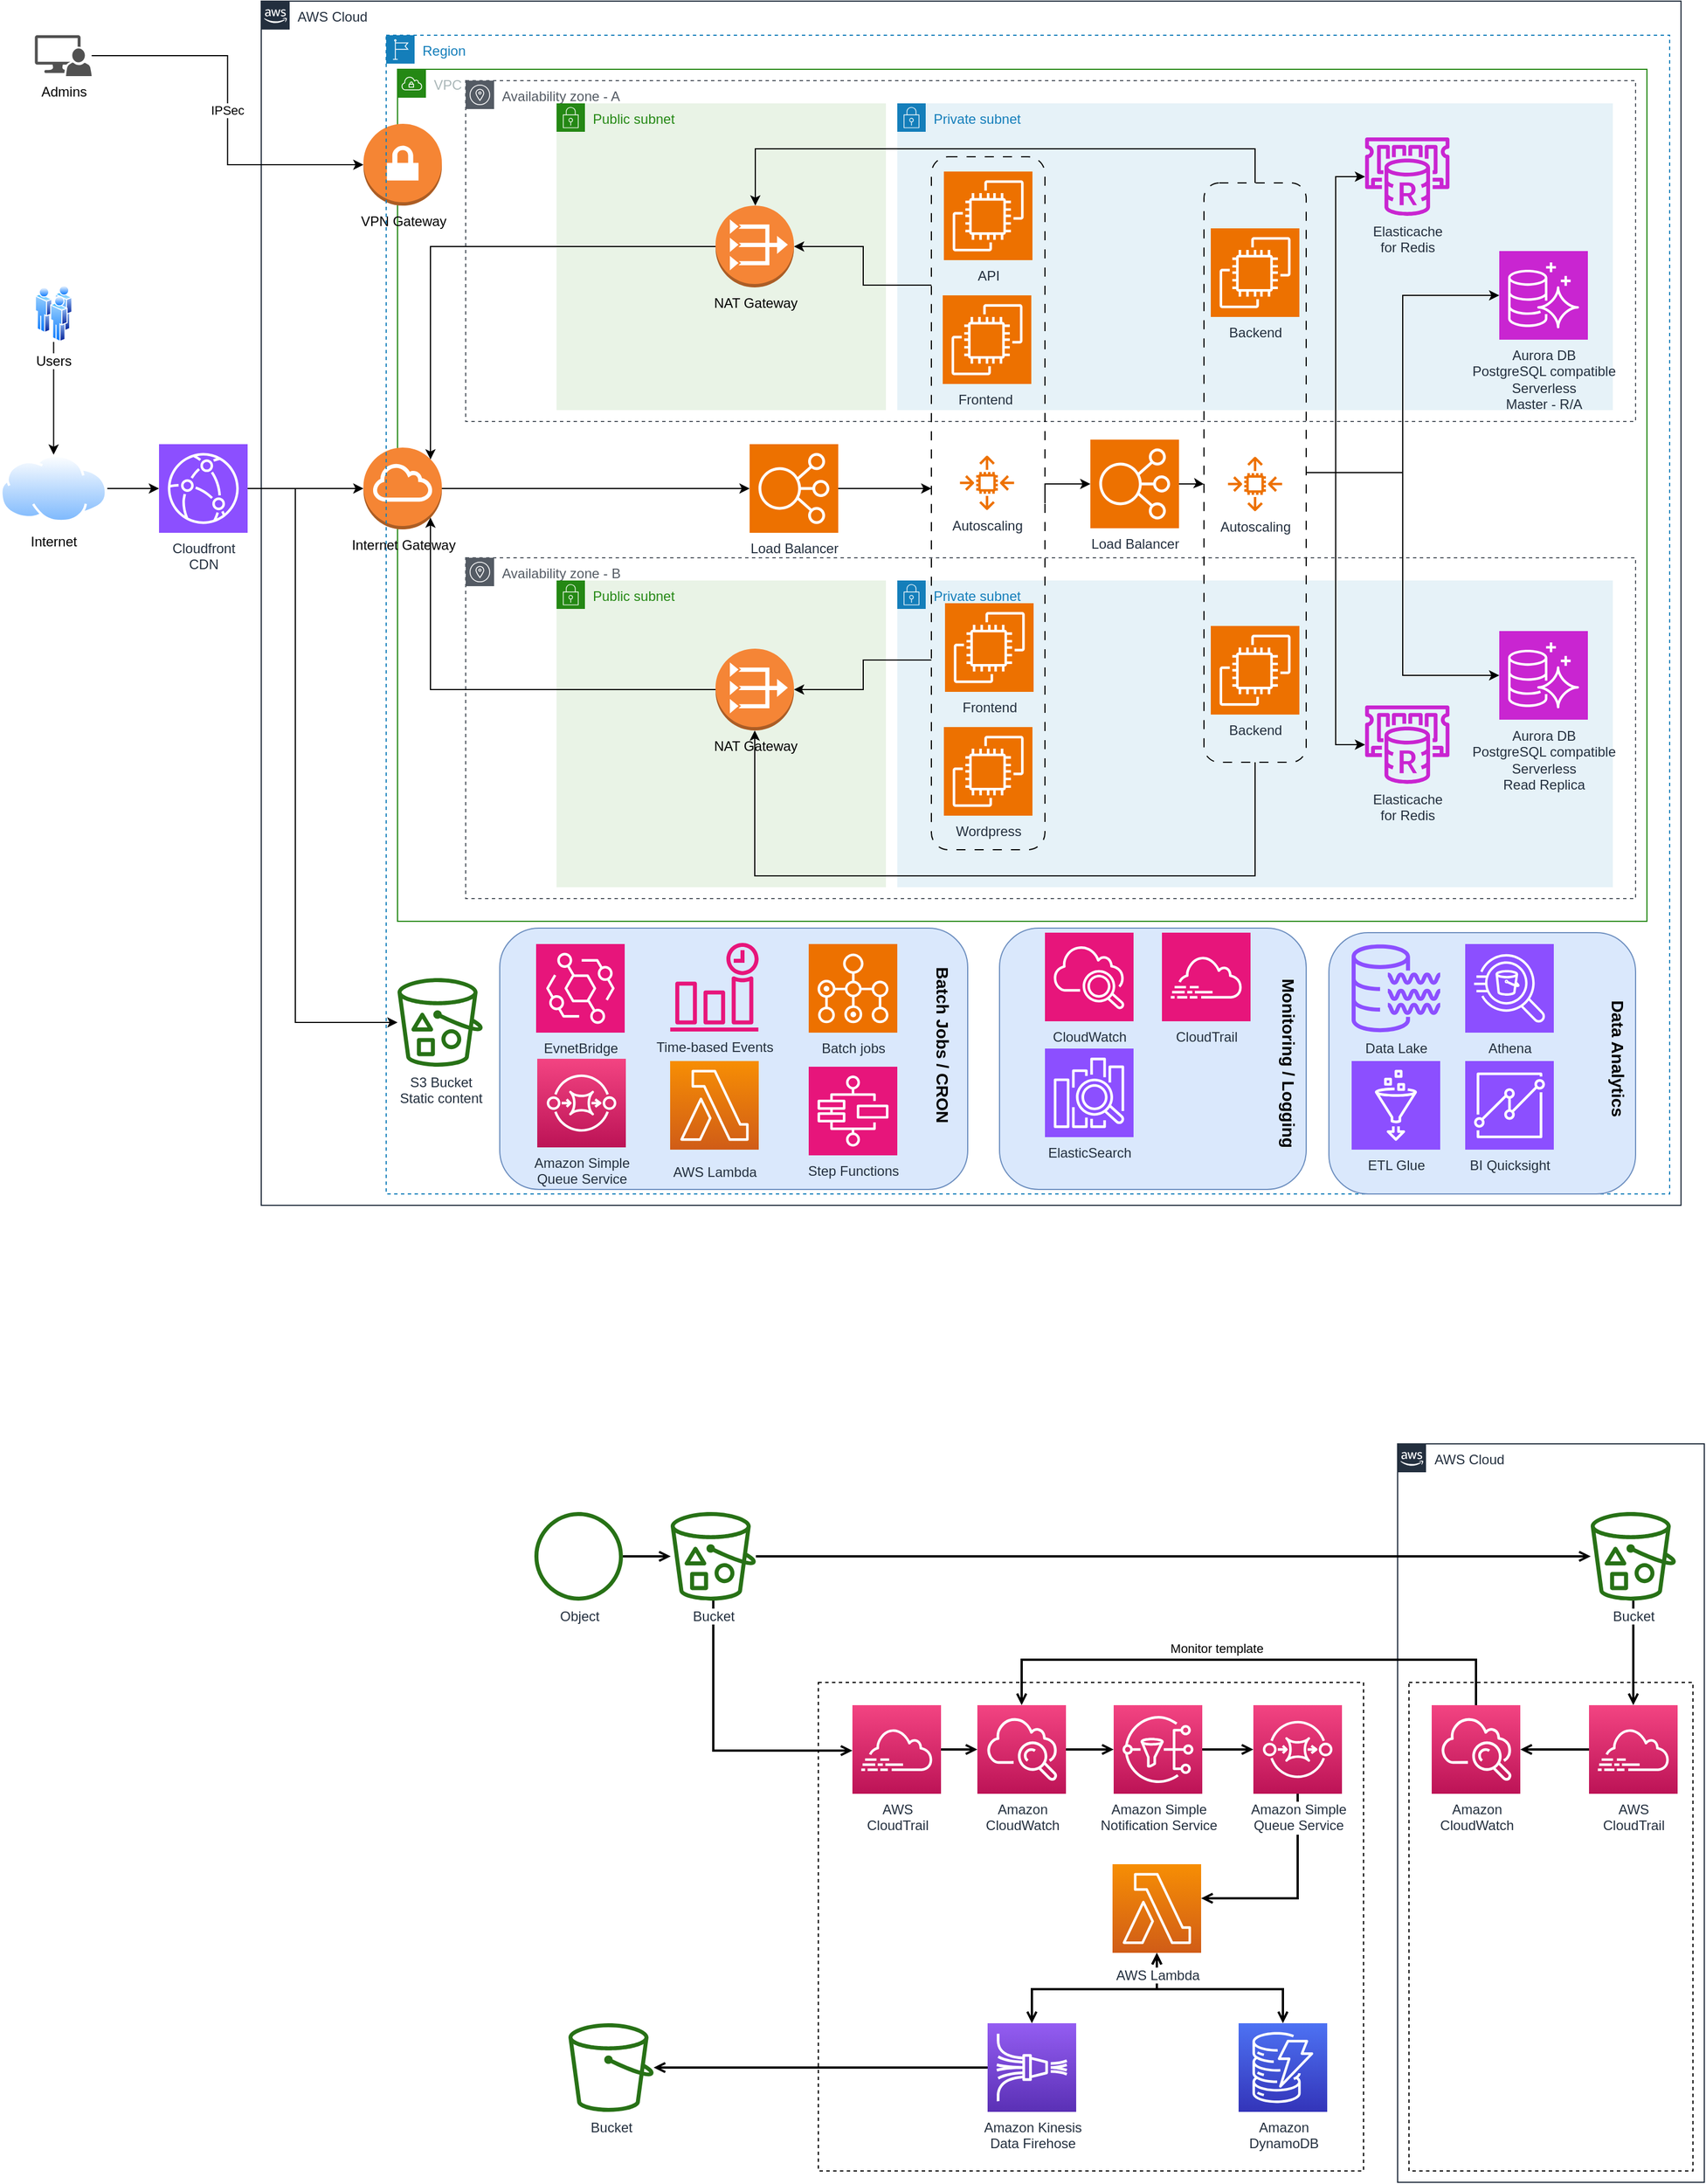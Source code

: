 <mxfile version="22.0.4" type="github">
  <diagram id="Ht1M8jgEwFfnCIfOTk4-" name="Page-1">
    <mxGraphModel dx="2740" dy="938" grid="1" gridSize="10" guides="1" tooltips="1" connect="1" arrows="1" fold="1" page="1" pageScale="1" pageWidth="1169" pageHeight="827" math="0" shadow="0">
      <root>
        <mxCell id="0" />
        <mxCell id="1" parent="0" />
        <mxCell id="UEzPUAAOIrF-is8g5C7q-74" value="AWS Cloud" style="points=[[0,0],[0.25,0],[0.5,0],[0.75,0],[1,0],[1,0.25],[1,0.5],[1,0.75],[1,1],[0.75,1],[0.5,1],[0.25,1],[0,1],[0,0.75],[0,0.5],[0,0.25]];outlineConnect=0;gradientColor=none;html=1;whiteSpace=wrap;fontSize=12;fontStyle=0;shape=mxgraph.aws4.group;grIcon=mxgraph.aws4.group_aws_cloud_alt;strokeColor=#232F3E;fillColor=none;verticalAlign=top;align=left;spacingLeft=30;fontColor=#232F3E;dashed=0;labelBackgroundColor=#ffffff;container=0;pointerEvents=0;collapsible=0;recursiveResize=0;" parent="1" vertex="1">
          <mxGeometry x="-50" y="80" width="1250" height="1060" as="geometry" />
        </mxCell>
        <mxCell id="UEzPUAAOIrF-is8g5C7q-107" value="" style="rounded=0;whiteSpace=wrap;html=1;labelBackgroundColor=none;fillColor=none;dashed=1;container=1;pointerEvents=0;collapsible=0;recursiveResize=0;" parent="1" vertex="1">
          <mxGeometry x="440.5" y="1560" width="480" height="430" as="geometry" />
        </mxCell>
        <mxCell id="UEzPUAAOIrF-is8g5C7q-75" value="AWS Cloud" style="points=[[0,0],[0.25,0],[0.5,0],[0.75,0],[1,0],[1,0.25],[1,0.5],[1,0.75],[1,1],[0.75,1],[0.5,1],[0.25,1],[0,1],[0,0.75],[0,0.5],[0,0.25]];outlineConnect=0;gradientColor=none;html=1;whiteSpace=wrap;fontSize=12;fontStyle=0;shape=mxgraph.aws4.group;grIcon=mxgraph.aws4.group_aws_cloud_alt;strokeColor=#232F3E;fillColor=none;verticalAlign=top;align=left;spacingLeft=30;fontColor=#232F3E;dashed=0;labelBackgroundColor=#ffffff;container=1;pointerEvents=0;collapsible=0;recursiveResize=0;" parent="1" vertex="1">
          <mxGeometry x="950.5" y="1350" width="270" height="650" as="geometry" />
        </mxCell>
        <mxCell id="UEzPUAAOIrF-is8g5C7q-88" value="" style="edgeStyle=orthogonalEdgeStyle;rounded=0;orthogonalLoop=1;jettySize=auto;html=1;endArrow=open;endFill=0;strokeWidth=2;" parent="1" source="UEzPUAAOIrF-is8g5C7q-76" target="UEzPUAAOIrF-is8g5C7q-77" edge="1">
          <mxGeometry relative="1" as="geometry" />
        </mxCell>
        <mxCell id="UEzPUAAOIrF-is8g5C7q-89" value="" style="edgeStyle=orthogonalEdgeStyle;rounded=0;orthogonalLoop=1;jettySize=auto;html=1;endArrow=open;endFill=0;strokeWidth=2;" parent="1" source="UEzPUAAOIrF-is8g5C7q-77" target="UEzPUAAOIrF-is8g5C7q-79" edge="1">
          <mxGeometry relative="1" as="geometry">
            <Array as="points">
              <mxPoint x="348.5" y="1620" />
            </Array>
          </mxGeometry>
        </mxCell>
        <mxCell id="UEzPUAAOIrF-is8g5C7q-106" style="edgeStyle=orthogonalEdgeStyle;rounded=0;orthogonalLoop=1;jettySize=auto;html=1;endArrow=open;endFill=0;strokeWidth=2;" parent="1" source="UEzPUAAOIrF-is8g5C7q-77" target="UEzPUAAOIrF-is8g5C7q-78" edge="1">
          <mxGeometry relative="1" as="geometry" />
        </mxCell>
        <mxCell id="UEzPUAAOIrF-is8g5C7q-104" style="edgeStyle=orthogonalEdgeStyle;rounded=0;orthogonalLoop=1;jettySize=auto;html=1;endArrow=open;endFill=0;strokeWidth=2;" parent="1" source="UEzPUAAOIrF-is8g5C7q-78" target="UEzPUAAOIrF-is8g5C7q-84" edge="1">
          <mxGeometry relative="1" as="geometry" />
        </mxCell>
        <mxCell id="UEzPUAAOIrF-is8g5C7q-90" value="" style="edgeStyle=orthogonalEdgeStyle;rounded=0;orthogonalLoop=1;jettySize=auto;html=1;endArrow=open;endFill=0;strokeWidth=2;" parent="1" source="UEzPUAAOIrF-is8g5C7q-79" target="UEzPUAAOIrF-is8g5C7q-80" edge="1">
          <mxGeometry relative="1" as="geometry" />
        </mxCell>
        <mxCell id="UEzPUAAOIrF-is8g5C7q-91" value="" style="edgeStyle=orthogonalEdgeStyle;rounded=0;orthogonalLoop=1;jettySize=auto;html=1;endArrow=open;endFill=0;strokeWidth=2;" parent="1" source="UEzPUAAOIrF-is8g5C7q-80" target="UEzPUAAOIrF-is8g5C7q-81" edge="1">
          <mxGeometry relative="1" as="geometry" />
        </mxCell>
        <mxCell id="UEzPUAAOIrF-is8g5C7q-92" value="" style="edgeStyle=orthogonalEdgeStyle;rounded=0;orthogonalLoop=1;jettySize=auto;html=1;endArrow=open;endFill=0;strokeWidth=2;" parent="1" source="UEzPUAAOIrF-is8g5C7q-81" target="UEzPUAAOIrF-is8g5C7q-82" edge="1">
          <mxGeometry relative="1" as="geometry" />
        </mxCell>
        <mxCell id="UEzPUAAOIrF-is8g5C7q-93" style="edgeStyle=orthogonalEdgeStyle;rounded=0;orthogonalLoop=1;jettySize=auto;html=1;endArrow=open;endFill=0;strokeWidth=2;" parent="1" source="UEzPUAAOIrF-is8g5C7q-82" target="UEzPUAAOIrF-is8g5C7q-85" edge="1">
          <mxGeometry relative="1" as="geometry">
            <Array as="points">
              <mxPoint x="862.5" y="1750" />
            </Array>
          </mxGeometry>
        </mxCell>
        <mxCell id="UEzPUAAOIrF-is8g5C7q-105" value="Monitor template" style="edgeStyle=orthogonalEdgeStyle;rounded=0;orthogonalLoop=1;jettySize=auto;html=1;endArrow=open;endFill=0;strokeWidth=2;" parent="1" source="UEzPUAAOIrF-is8g5C7q-83" target="UEzPUAAOIrF-is8g5C7q-80" edge="1">
          <mxGeometry x="0.121" y="-10" relative="1" as="geometry">
            <Array as="points">
              <mxPoint x="1019.5" y="1540" />
              <mxPoint x="619.5" y="1540" />
            </Array>
            <mxPoint as="offset" />
          </mxGeometry>
        </mxCell>
        <mxCell id="UEzPUAAOIrF-is8g5C7q-101" value="" style="edgeStyle=orthogonalEdgeStyle;rounded=0;orthogonalLoop=1;jettySize=auto;html=1;endArrow=open;endFill=0;strokeWidth=2;" parent="1" source="UEzPUAAOIrF-is8g5C7q-84" target="UEzPUAAOIrF-is8g5C7q-83" edge="1">
          <mxGeometry relative="1" as="geometry" />
        </mxCell>
        <mxCell id="UEzPUAAOIrF-is8g5C7q-96" style="edgeStyle=orthogonalEdgeStyle;rounded=0;orthogonalLoop=1;jettySize=auto;html=1;endArrow=open;endFill=0;strokeWidth=2;startArrow=open;startFill=0;" parent="1" source="UEzPUAAOIrF-is8g5C7q-85" target="UEzPUAAOIrF-is8g5C7q-86" edge="1">
          <mxGeometry relative="1" as="geometry">
            <Array as="points">
              <mxPoint x="738.5" y="1830" />
              <mxPoint x="628.5" y="1830" />
            </Array>
          </mxGeometry>
        </mxCell>
        <mxCell id="UEzPUAAOIrF-is8g5C7q-97" style="edgeStyle=orthogonalEdgeStyle;rounded=0;orthogonalLoop=1;jettySize=auto;html=1;endArrow=open;endFill=0;strokeWidth=2;startArrow=open;startFill=0;" parent="1" source="UEzPUAAOIrF-is8g5C7q-85" target="UEzPUAAOIrF-is8g5C7q-87" edge="1">
          <mxGeometry relative="1" as="geometry">
            <Array as="points">
              <mxPoint x="784.5" y="1830" />
              <mxPoint x="959.5" y="1830" />
            </Array>
          </mxGeometry>
        </mxCell>
        <mxCell id="UEzPUAAOIrF-is8g5C7q-100" style="edgeStyle=orthogonalEdgeStyle;rounded=0;orthogonalLoop=1;jettySize=auto;html=1;endArrow=open;endFill=0;strokeWidth=2;" parent="1" source="UEzPUAAOIrF-is8g5C7q-86" target="UEzPUAAOIrF-is8g5C7q-98" edge="1">
          <mxGeometry relative="1" as="geometry" />
        </mxCell>
        <mxCell id="UEzPUAAOIrF-is8g5C7q-76" value="Object" style="outlineConnect=0;fontColor=#232F3E;gradientColor=none;fillColor=#277116;strokeColor=none;dashed=0;verticalLabelPosition=bottom;verticalAlign=top;align=center;html=1;fontSize=12;fontStyle=0;aspect=fixed;pointerEvents=1;shape=mxgraph.aws4.object;labelBackgroundColor=#ffffff;" parent="1" vertex="1">
          <mxGeometry x="190.5" y="1410" width="78" height="78" as="geometry" />
        </mxCell>
        <mxCell id="UEzPUAAOIrF-is8g5C7q-77" value="Bucket" style="outlineConnect=0;fontColor=#232F3E;gradientColor=none;fillColor=#277116;strokeColor=none;dashed=0;verticalLabelPosition=bottom;verticalAlign=top;align=center;html=1;fontSize=12;fontStyle=0;aspect=fixed;pointerEvents=1;shape=mxgraph.aws4.bucket_with_objects;labelBackgroundColor=#ffffff;" parent="1" vertex="1">
          <mxGeometry x="310.5" y="1410" width="75" height="78" as="geometry" />
        </mxCell>
        <mxCell id="UEzPUAAOIrF-is8g5C7q-78" value="Bucket" style="outlineConnect=0;fontColor=#232F3E;gradientColor=none;fillColor=#277116;strokeColor=none;dashed=0;verticalLabelPosition=bottom;verticalAlign=top;align=center;html=1;fontSize=12;fontStyle=0;aspect=fixed;pointerEvents=1;shape=mxgraph.aws4.bucket_with_objects;labelBackgroundColor=#ffffff;" parent="1" vertex="1">
          <mxGeometry x="1120.5" y="1410" width="75" height="78" as="geometry" />
        </mxCell>
        <mxCell id="UEzPUAAOIrF-is8g5C7q-79" value="AWS&lt;br&gt;CloudTrail" style="outlineConnect=0;fontColor=#232F3E;gradientColor=#F34482;gradientDirection=north;fillColor=#BC1356;strokeColor=#ffffff;dashed=0;verticalLabelPosition=bottom;verticalAlign=top;align=center;html=1;fontSize=12;fontStyle=0;aspect=fixed;shape=mxgraph.aws4.resourceIcon;resIcon=mxgraph.aws4.cloudtrail;labelBackgroundColor=#ffffff;" parent="1" vertex="1">
          <mxGeometry x="470.5" y="1580" width="78" height="78" as="geometry" />
        </mxCell>
        <mxCell id="UEzPUAAOIrF-is8g5C7q-80" value="Amazon&lt;br&gt;CloudWatch" style="outlineConnect=0;fontColor=#232F3E;gradientColor=#F34482;gradientDirection=north;fillColor=#BC1356;strokeColor=#ffffff;dashed=0;verticalLabelPosition=bottom;verticalAlign=top;align=center;html=1;fontSize=12;fontStyle=0;aspect=fixed;shape=mxgraph.aws4.resourceIcon;resIcon=mxgraph.aws4.cloudwatch;labelBackgroundColor=#ffffff;" parent="1" vertex="1">
          <mxGeometry x="580.5" y="1580" width="78" height="78" as="geometry" />
        </mxCell>
        <mxCell id="UEzPUAAOIrF-is8g5C7q-81" value="Amazon Simple&lt;br&gt;Notification Service&lt;br&gt;" style="outlineConnect=0;fontColor=#232F3E;gradientColor=#F34482;gradientDirection=north;fillColor=#BC1356;strokeColor=#ffffff;dashed=0;verticalLabelPosition=bottom;verticalAlign=top;align=center;html=1;fontSize=12;fontStyle=0;aspect=fixed;shape=mxgraph.aws4.resourceIcon;resIcon=mxgraph.aws4.sns;labelBackgroundColor=#ffffff;" parent="1" vertex="1">
          <mxGeometry x="700.5" y="1580" width="78" height="78" as="geometry" />
        </mxCell>
        <mxCell id="UEzPUAAOIrF-is8g5C7q-82" value="Amazon Simple&lt;br&gt;Queue Service&lt;br&gt;" style="outlineConnect=0;fontColor=#232F3E;gradientColor=#F34482;gradientDirection=north;fillColor=#BC1356;strokeColor=#ffffff;dashed=0;verticalLabelPosition=bottom;verticalAlign=top;align=center;html=1;fontSize=12;fontStyle=0;aspect=fixed;shape=mxgraph.aws4.resourceIcon;resIcon=mxgraph.aws4.sqs;labelBackgroundColor=#ffffff;" parent="1" vertex="1">
          <mxGeometry x="823.5" y="1580" width="78" height="78" as="geometry" />
        </mxCell>
        <mxCell id="UEzPUAAOIrF-is8g5C7q-83" value="Amazon&lt;br&gt;CloudWatch&lt;br&gt;" style="outlineConnect=0;fontColor=#232F3E;gradientColor=#F34482;gradientDirection=north;fillColor=#BC1356;strokeColor=#ffffff;dashed=0;verticalLabelPosition=bottom;verticalAlign=top;align=center;html=1;fontSize=12;fontStyle=0;aspect=fixed;shape=mxgraph.aws4.resourceIcon;resIcon=mxgraph.aws4.cloudwatch;labelBackgroundColor=#ffffff;" parent="1" vertex="1">
          <mxGeometry x="980.5" y="1580" width="78" height="78" as="geometry" />
        </mxCell>
        <mxCell id="UEzPUAAOIrF-is8g5C7q-84" value="AWS&lt;br&gt;CloudTrail" style="outlineConnect=0;fontColor=#232F3E;gradientColor=#F34482;gradientDirection=north;fillColor=#BC1356;strokeColor=#ffffff;dashed=0;verticalLabelPosition=bottom;verticalAlign=top;align=center;html=1;fontSize=12;fontStyle=0;aspect=fixed;shape=mxgraph.aws4.resourceIcon;resIcon=mxgraph.aws4.cloudtrail;labelBackgroundColor=#ffffff;" parent="1" vertex="1">
          <mxGeometry x="1119" y="1580" width="78" height="78" as="geometry" />
        </mxCell>
        <mxCell id="UEzPUAAOIrF-is8g5C7q-85" value="AWS Lambda" style="outlineConnect=0;fontColor=#232F3E;gradientColor=#F78E04;gradientDirection=north;fillColor=#D05C17;strokeColor=#ffffff;dashed=0;verticalLabelPosition=bottom;verticalAlign=top;align=center;html=1;fontSize=12;fontStyle=0;aspect=fixed;shape=mxgraph.aws4.resourceIcon;resIcon=mxgraph.aws4.lambda;labelBackgroundColor=#ffffff;spacingTop=6;" parent="1" vertex="1">
          <mxGeometry x="699.5" y="1720" width="78" height="78" as="geometry" />
        </mxCell>
        <mxCell id="UEzPUAAOIrF-is8g5C7q-86" value="Amazon Kinesis&lt;br&gt;Data&amp;nbsp;Firehose" style="outlineConnect=0;fontColor=#232F3E;gradientColor=#945DF2;gradientDirection=north;fillColor=#5A30B5;strokeColor=#ffffff;dashed=0;verticalLabelPosition=bottom;verticalAlign=top;align=center;html=1;fontSize=12;fontStyle=0;aspect=fixed;shape=mxgraph.aws4.resourceIcon;resIcon=mxgraph.aws4.kinesis_data_firehose;labelBackgroundColor=#ffffff;" parent="1" vertex="1">
          <mxGeometry x="589.5" y="1860" width="78" height="78" as="geometry" />
        </mxCell>
        <mxCell id="UEzPUAAOIrF-is8g5C7q-87" value="Amazon&lt;br&gt;DynamoDB" style="outlineConnect=0;fontColor=#232F3E;gradientColor=#4D72F3;gradientDirection=north;fillColor=#3334B9;strokeColor=#ffffff;dashed=0;verticalLabelPosition=bottom;verticalAlign=top;align=center;html=1;fontSize=12;fontStyle=0;aspect=fixed;shape=mxgraph.aws4.resourceIcon;resIcon=mxgraph.aws4.dynamodb;labelBackgroundColor=#ffffff;" parent="1" vertex="1">
          <mxGeometry x="810.5" y="1860" width="78" height="78" as="geometry" />
        </mxCell>
        <mxCell id="UEzPUAAOIrF-is8g5C7q-98" value="Bucket" style="outlineConnect=0;fontColor=#232F3E;gradientColor=none;fillColor=#277116;strokeColor=none;dashed=0;verticalLabelPosition=bottom;verticalAlign=top;align=center;html=1;fontSize=12;fontStyle=0;aspect=fixed;pointerEvents=1;shape=mxgraph.aws4.bucket;labelBackgroundColor=#ffffff;" parent="1" vertex="1">
          <mxGeometry x="220.5" y="1860" width="75" height="78" as="geometry" />
        </mxCell>
        <mxCell id="UEzPUAAOIrF-is8g5C7q-108" value="" style="rounded=0;whiteSpace=wrap;html=1;labelBackgroundColor=none;fillColor=none;dashed=1;container=1;pointerEvents=0;collapsible=0;recursiveResize=0;" parent="1" vertex="1">
          <mxGeometry x="960.5" y="1560" width="250" height="430" as="geometry" />
        </mxCell>
        <mxCell id="7wpaLqHAbszPJoUJO51N-38" style="edgeStyle=orthogonalEdgeStyle;rounded=0;orthogonalLoop=1;jettySize=auto;html=1;" parent="1" source="7wpaLqHAbszPJoUJO51N-34" target="7wpaLqHAbszPJoUJO51N-36" edge="1">
          <mxGeometry relative="1" as="geometry" />
        </mxCell>
        <mxCell id="7wpaLqHAbszPJoUJO51N-34" value="Internet" style="image;aspect=fixed;perimeter=ellipsePerimeter;html=1;align=center;shadow=0;dashed=0;spacingTop=3;image=img/lib/active_directory/internet_cloud.svg;" parent="1" vertex="1">
          <mxGeometry x="-280" y="479.25" width="94.44" height="59.5" as="geometry" />
        </mxCell>
        <mxCell id="7wpaLqHAbszPJoUJO51N-39" style="edgeStyle=orthogonalEdgeStyle;rounded=0;orthogonalLoop=1;jettySize=auto;html=1;" parent="1" source="7wpaLqHAbszPJoUJO51N-35" target="7wpaLqHAbszPJoUJO51N-34" edge="1">
          <mxGeometry relative="1" as="geometry" />
        </mxCell>
        <mxCell id="7wpaLqHAbszPJoUJO51N-35" value="Users" style="image;aspect=fixed;perimeter=ellipsePerimeter;html=1;align=center;shadow=0;dashed=0;spacingTop=3;image=img/lib/active_directory/users.svg;" parent="1" vertex="1">
          <mxGeometry x="-249.28" y="330" width="33" height="50" as="geometry" />
        </mxCell>
        <mxCell id="7wpaLqHAbszPJoUJO51N-37" style="edgeStyle=orthogonalEdgeStyle;rounded=0;orthogonalLoop=1;jettySize=auto;html=1;" parent="1" source="7wpaLqHAbszPJoUJO51N-36" target="7wpaLqHAbszPJoUJO51N-8" edge="1">
          <mxGeometry relative="1" as="geometry" />
        </mxCell>
        <mxCell id="UYHGHOztyEsDpaYVJSzj-35" style="edgeStyle=orthogonalEdgeStyle;rounded=0;orthogonalLoop=1;jettySize=auto;html=1;" edge="1" parent="1" source="7wpaLqHAbszPJoUJO51N-36" target="UYHGHOztyEsDpaYVJSzj-12">
          <mxGeometry relative="1" as="geometry">
            <Array as="points">
              <mxPoint x="-20" y="509" />
              <mxPoint x="-20" y="979" />
            </Array>
          </mxGeometry>
        </mxCell>
        <mxCell id="7wpaLqHAbszPJoUJO51N-36" value="Cloudfront &lt;br&gt;CDN" style="sketch=0;points=[[0,0,0],[0.25,0,0],[0.5,0,0],[0.75,0,0],[1,0,0],[0,1,0],[0.25,1,0],[0.5,1,0],[0.75,1,0],[1,1,0],[0,0.25,0],[0,0.5,0],[0,0.75,0],[1,0.25,0],[1,0.5,0],[1,0.75,0]];outlineConnect=0;fontColor=#232F3E;fillColor=#8C4FFF;strokeColor=#ffffff;dashed=0;verticalLabelPosition=bottom;verticalAlign=top;align=center;html=1;fontSize=12;fontStyle=0;aspect=fixed;shape=mxgraph.aws4.resourceIcon;resIcon=mxgraph.aws4.cloudfront;" parent="1" vertex="1">
          <mxGeometry x="-140" y="470" width="78" height="78" as="geometry" />
        </mxCell>
        <mxCell id="7wpaLqHAbszPJoUJO51N-1" value="VPC" style="points=[[0,0],[0.25,0],[0.5,0],[0.75,0],[1,0],[1,0.25],[1,0.5],[1,0.75],[1,1],[0.75,1],[0.5,1],[0.25,1],[0,1],[0,0.75],[0,0.5],[0,0.25]];outlineConnect=0;gradientColor=none;html=1;whiteSpace=wrap;fontSize=12;fontStyle=0;container=1;pointerEvents=0;collapsible=0;recursiveResize=0;shape=mxgraph.aws4.group;grIcon=mxgraph.aws4.group_vpc;strokeColor=#248814;fillColor=none;verticalAlign=top;align=left;spacingLeft=30;fontColor=#AAB7B8;dashed=0;" parent="1" vertex="1">
          <mxGeometry x="70" y="140" width="1100" height="750" as="geometry" />
        </mxCell>
        <mxCell id="7wpaLqHAbszPJoUJO51N-8" value="Internet Gateway " style="outlineConnect=0;dashed=0;verticalLabelPosition=bottom;verticalAlign=top;align=center;html=1;shape=mxgraph.aws3.internet_gateway;fillColor=#F58534;gradientColor=none;" parent="7wpaLqHAbszPJoUJO51N-1" vertex="1">
          <mxGeometry x="-30" y="333" width="69" height="72" as="geometry" />
        </mxCell>
        <mxCell id="UYHGHOztyEsDpaYVJSzj-38" value="VPN Gateway " style="outlineConnect=0;dashed=0;verticalLabelPosition=bottom;verticalAlign=top;align=center;html=1;shape=mxgraph.aws3.vpn_gateway;fillColor=#F58534;gradientColor=none;" vertex="1" parent="7wpaLqHAbszPJoUJO51N-1">
          <mxGeometry x="-30" y="48" width="69" height="72" as="geometry" />
        </mxCell>
        <mxCell id="7wpaLqHAbszPJoUJO51N-2" value="Region" style="points=[[0,0],[0.25,0],[0.5,0],[0.75,0],[1,0],[1,0.25],[1,0.5],[1,0.75],[1,1],[0.75,1],[0.5,1],[0.25,1],[0,1],[0,0.75],[0,0.5],[0,0.25]];outlineConnect=0;gradientColor=none;html=1;whiteSpace=wrap;fontSize=12;fontStyle=0;container=1;pointerEvents=0;collapsible=0;recursiveResize=0;shape=mxgraph.aws4.group;grIcon=mxgraph.aws4.group_region;strokeColor=#147EBA;fillColor=none;verticalAlign=top;align=left;spacingLeft=30;fontColor=#147EBA;dashed=1;" parent="1" vertex="1">
          <mxGeometry x="60" y="110" width="1130" height="1020" as="geometry" />
        </mxCell>
        <mxCell id="UYHGHOztyEsDpaYVJSzj-15" value="" style="rounded=1;whiteSpace=wrap;html=1;fillColor=#dae8fc;strokeColor=#6c8ebf;" vertex="1" parent="7wpaLqHAbszPJoUJO51N-2">
          <mxGeometry x="100" y="786" width="412" height="230" as="geometry" />
        </mxCell>
        <mxCell id="7wpaLqHAbszPJoUJO51N-29" value="Availability zone - B" style="sketch=0;outlineConnect=0;gradientColor=none;html=1;whiteSpace=wrap;fontSize=12;fontStyle=0;shape=mxgraph.aws4.group;grIcon=mxgraph.aws4.group_availability_zone;strokeColor=#545B64;fillColor=none;verticalAlign=top;align=left;spacingLeft=30;fontColor=#545B64;dashed=1;" parent="7wpaLqHAbszPJoUJO51N-2" vertex="1">
          <mxGeometry x="70" y="460" width="1030" height="300" as="geometry" />
        </mxCell>
        <mxCell id="7wpaLqHAbszPJoUJO51N-4" value="Private subnet" style="points=[[0,0],[0.25,0],[0.5,0],[0.75,0],[1,0],[1,0.25],[1,0.5],[1,0.75],[1,1],[0.75,1],[0.5,1],[0.25,1],[0,1],[0,0.75],[0,0.5],[0,0.25]];outlineConnect=0;gradientColor=none;html=1;whiteSpace=wrap;fontSize=12;fontStyle=0;container=0;pointerEvents=0;collapsible=0;recursiveResize=0;shape=mxgraph.aws4.group;grIcon=mxgraph.aws4.group_security_group;grStroke=0;strokeColor=#147EBA;fillColor=#E6F2F8;verticalAlign=top;align=left;spacingLeft=30;fontColor=#147EBA;dashed=0;" parent="7wpaLqHAbszPJoUJO51N-2" vertex="1">
          <mxGeometry x="450" y="60" width="630" height="270" as="geometry" />
        </mxCell>
        <mxCell id="7wpaLqHAbszPJoUJO51N-26" value="Availability zone - A" style="sketch=0;outlineConnect=0;gradientColor=none;html=1;whiteSpace=wrap;fontSize=12;fontStyle=0;shape=mxgraph.aws4.group;grIcon=mxgraph.aws4.group_availability_zone;strokeColor=#545B64;fillColor=none;verticalAlign=top;align=left;spacingLeft=30;fontColor=#545B64;dashed=1;" parent="7wpaLqHAbszPJoUJO51N-2" vertex="1">
          <mxGeometry x="70" y="40" width="1030" height="300" as="geometry" />
        </mxCell>
        <mxCell id="7wpaLqHAbszPJoUJO51N-3" value="Public subnet" style="points=[[0,0],[0.25,0],[0.5,0],[0.75,0],[1,0],[1,0.25],[1,0.5],[1,0.75],[1,1],[0.75,1],[0.5,1],[0.25,1],[0,1],[0,0.75],[0,0.5],[0,0.25]];outlineConnect=0;gradientColor=none;html=1;whiteSpace=wrap;fontSize=12;fontStyle=0;container=1;pointerEvents=0;collapsible=0;recursiveResize=0;shape=mxgraph.aws4.group;grIcon=mxgraph.aws4.group_security_group;grStroke=0;strokeColor=#248814;fillColor=#E9F3E6;verticalAlign=top;align=left;spacingLeft=30;fontColor=#248814;dashed=0;" parent="7wpaLqHAbszPJoUJO51N-2" vertex="1">
          <mxGeometry x="150" y="60" width="290" height="270" as="geometry" />
        </mxCell>
        <mxCell id="7wpaLqHAbszPJoUJO51N-6" value="Load Balancer" style="sketch=0;points=[[0,0,0],[0.25,0,0],[0.5,0,0],[0.75,0,0],[1,0,0],[0,1,0],[0.25,1,0],[0.5,1,0],[0.75,1,0],[1,1,0],[0,0.25,0],[0,0.5,0],[0,0.75,0],[1,0.25,0],[1,0.5,0],[1,0.75,0]];outlineConnect=0;fontColor=#232F3E;fillColor=#ED7100;strokeColor=#ffffff;dashed=0;verticalLabelPosition=bottom;verticalAlign=top;align=center;html=1;fontSize=12;fontStyle=0;aspect=fixed;shape=mxgraph.aws4.resourceIcon;resIcon=mxgraph.aws4.elastic_load_balancing;" parent="7wpaLqHAbszPJoUJO51N-2" vertex="1">
          <mxGeometry x="620" y="356" width="78" height="78" as="geometry" />
        </mxCell>
        <mxCell id="7wpaLqHAbszPJoUJO51N-12" value="Autoscaling" style="sketch=0;outlineConnect=0;fontColor=#232F3E;gradientColor=none;fillColor=#ED7100;strokeColor=none;dashed=0;verticalLabelPosition=bottom;verticalAlign=top;align=center;html=1;fontSize=12;fontStyle=0;aspect=fixed;pointerEvents=1;shape=mxgraph.aws4.auto_scaling2;" parent="7wpaLqHAbszPJoUJO51N-2" vertex="1">
          <mxGeometry x="741" y="371" width="48" height="48" as="geometry" />
        </mxCell>
        <mxCell id="7wpaLqHAbszPJoUJO51N-30" style="edgeStyle=orthogonalEdgeStyle;rounded=0;orthogonalLoop=1;jettySize=auto;html=1;" parent="7wpaLqHAbszPJoUJO51N-2" source="7wpaLqHAbszPJoUJO51N-24" edge="1">
          <mxGeometry relative="1" as="geometry">
            <mxPoint x="480" y="399" as="targetPoint" />
            <Array as="points">
              <mxPoint x="480" y="399" />
            </Array>
          </mxGeometry>
        </mxCell>
        <mxCell id="7wpaLqHAbszPJoUJO51N-24" value="Load Balancer" style="sketch=0;points=[[0,0,0],[0.25,0,0],[0.5,0,0],[0.75,0,0],[1,0,0],[0,1,0],[0.25,1,0],[0.5,1,0],[0.75,1,0],[1,1,0],[0,0.25,0],[0,0.5,0],[0,0.75,0],[1,0.25,0],[1,0.5,0],[1,0.75,0]];outlineConnect=0;fontColor=#232F3E;fillColor=#ED7100;strokeColor=#ffffff;dashed=0;verticalLabelPosition=bottom;verticalAlign=top;align=center;html=1;fontSize=12;fontStyle=0;aspect=fixed;shape=mxgraph.aws4.resourceIcon;resIcon=mxgraph.aws4.elastic_load_balancing;" parent="7wpaLqHAbszPJoUJO51N-2" vertex="1">
          <mxGeometry x="320" y="360" width="78" height="78" as="geometry" />
        </mxCell>
        <mxCell id="7wpaLqHAbszPJoUJO51N-9" value="Backend" style="sketch=0;points=[[0,0,0],[0.25,0,0],[0.5,0,0],[0.75,0,0],[1,0,0],[0,1,0],[0.25,1,0],[0.5,1,0],[0.75,1,0],[1,1,0],[0,0.25,0],[0,0.5,0],[0,0.75,0],[1,0.25,0],[1,0.5,0],[1,0.75,0]];outlineConnect=0;fontColor=#232F3E;fillColor=#ED7100;strokeColor=#ffffff;dashed=0;verticalLabelPosition=bottom;verticalAlign=top;align=center;html=1;fontSize=12;fontStyle=0;aspect=fixed;shape=mxgraph.aws4.resourceIcon;resIcon=mxgraph.aws4.ec2;" parent="7wpaLqHAbszPJoUJO51N-2" vertex="1">
          <mxGeometry x="726" y="170" width="78" height="78" as="geometry" />
        </mxCell>
        <mxCell id="7wpaLqHAbszPJoUJO51N-11" value="Frontend&amp;nbsp; " style="sketch=0;points=[[0,0,0],[0.25,0,0],[0.5,0,0],[0.75,0,0],[1,0,0],[0,1,0],[0.25,1,0],[0.5,1,0],[0.75,1,0],[1,1,0],[0,0.25,0],[0,0.5,0],[0,0.75,0],[1,0.25,0],[1,0.5,0],[1,0.75,0]];outlineConnect=0;fontColor=#232F3E;fillColor=#ED7100;strokeColor=#ffffff;dashed=0;verticalLabelPosition=bottom;verticalAlign=top;align=center;html=1;fontSize=12;fontStyle=0;aspect=fixed;shape=mxgraph.aws4.resourceIcon;resIcon=mxgraph.aws4.ec2;" parent="7wpaLqHAbszPJoUJO51N-2" vertex="1">
          <mxGeometry x="490" y="229" width="78" height="78" as="geometry" />
        </mxCell>
        <mxCell id="7wpaLqHAbszPJoUJO51N-14" value="&lt;div&gt;Elasticache&lt;/div&gt;&lt;div&gt;for Redis&lt;/div&gt;" style="sketch=0;outlineConnect=0;fontColor=#232F3E;gradientColor=none;fillColor=#C925D1;strokeColor=none;dashed=0;verticalLabelPosition=bottom;verticalAlign=top;align=center;html=1;fontSize=12;fontStyle=0;aspect=fixed;pointerEvents=1;shape=mxgraph.aws4.elasticache_for_redis;" parent="7wpaLqHAbszPJoUJO51N-2" vertex="1">
          <mxGeometry x="860" y="90" width="78" height="69" as="geometry" />
        </mxCell>
        <mxCell id="7wpaLqHAbszPJoUJO51N-40" style="edgeStyle=orthogonalEdgeStyle;rounded=0;orthogonalLoop=1;jettySize=auto;html=1;" parent="7wpaLqHAbszPJoUJO51N-2" source="7wpaLqHAbszPJoUJO51N-25" target="7wpaLqHAbszPJoUJO51N-7" edge="1">
          <mxGeometry relative="1" as="geometry">
            <Array as="points">
              <mxPoint x="420" y="220" />
              <mxPoint x="420" y="186" />
            </Array>
          </mxGeometry>
        </mxCell>
        <mxCell id="7wpaLqHAbszPJoUJO51N-5" value="Autoscaling" style="sketch=0;outlineConnect=0;fontColor=#232F3E;gradientColor=none;fillColor=#ED7100;strokeColor=none;dashed=0;verticalLabelPosition=bottom;verticalAlign=top;align=center;html=1;fontSize=12;fontStyle=0;aspect=fixed;pointerEvents=1;shape=mxgraph.aws4.auto_scaling2;" parent="7wpaLqHAbszPJoUJO51N-2" vertex="1">
          <mxGeometry x="505" y="370" width="48" height="48" as="geometry" />
        </mxCell>
        <mxCell id="7wpaLqHAbszPJoUJO51N-41" style="edgeStyle=orthogonalEdgeStyle;rounded=0;orthogonalLoop=1;jettySize=auto;html=1;" parent="7wpaLqHAbszPJoUJO51N-2" source="7wpaLqHAbszPJoUJO51N-27" target="7wpaLqHAbszPJoUJO51N-7" edge="1">
          <mxGeometry relative="1" as="geometry">
            <Array as="points">
              <mxPoint x="765" y="100" />
              <mxPoint x="325" y="100" />
            </Array>
          </mxGeometry>
        </mxCell>
        <mxCell id="7wpaLqHAbszPJoUJO51N-49" style="edgeStyle=orthogonalEdgeStyle;rounded=0;orthogonalLoop=1;jettySize=auto;html=1;" parent="7wpaLqHAbszPJoUJO51N-2" source="7wpaLqHAbszPJoUJO51N-27" target="7wpaLqHAbszPJoUJO51N-14" edge="1">
          <mxGeometry relative="1" as="geometry" />
        </mxCell>
        <mxCell id="7wpaLqHAbszPJoUJO51N-50" style="edgeStyle=orthogonalEdgeStyle;rounded=0;orthogonalLoop=1;jettySize=auto;html=1;entryX=0;entryY=0.5;entryDx=0;entryDy=0;entryPerimeter=0;" parent="7wpaLqHAbszPJoUJO51N-2" source="7wpaLqHAbszPJoUJO51N-27" target="UYHGHOztyEsDpaYVJSzj-9" edge="1">
          <mxGeometry relative="1" as="geometry" />
        </mxCell>
        <mxCell id="7wpaLqHAbszPJoUJO51N-31" style="edgeStyle=orthogonalEdgeStyle;rounded=0;orthogonalLoop=1;jettySize=auto;html=1;exitX=1;exitY=0.5;exitDx=0;exitDy=0;entryX=0;entryY=0.5;entryDx=0;entryDy=0;entryPerimeter=0;" parent="7wpaLqHAbszPJoUJO51N-2" source="7wpaLqHAbszPJoUJO51N-25" target="7wpaLqHAbszPJoUJO51N-6" edge="1">
          <mxGeometry relative="1" as="geometry">
            <Array as="points">
              <mxPoint x="580" y="395" />
            </Array>
          </mxGeometry>
        </mxCell>
        <mxCell id="7wpaLqHAbszPJoUJO51N-7" value="NAT Gateway " style="outlineConnect=0;dashed=0;verticalLabelPosition=bottom;verticalAlign=top;align=center;html=1;shape=mxgraph.aws3.vpc_nat_gateway;fillColor=#F58536;gradientColor=none;" parent="7wpaLqHAbszPJoUJO51N-2" vertex="1">
          <mxGeometry x="290" y="150" width="69" height="72" as="geometry" />
        </mxCell>
        <mxCell id="7wpaLqHAbszPJoUJO51N-43" value="API" style="sketch=0;points=[[0,0,0],[0.25,0,0],[0.5,0,0],[0.75,0,0],[1,0,0],[0,1,0],[0.25,1,0],[0.5,1,0],[0.75,1,0],[1,1,0],[0,0.25,0],[0,0.5,0],[0,0.75,0],[1,0.25,0],[1,0.5,0],[1,0.75,0]];outlineConnect=0;fontColor=#232F3E;fillColor=#ED7100;strokeColor=#ffffff;dashed=0;verticalLabelPosition=bottom;verticalAlign=top;align=center;html=1;fontSize=12;fontStyle=0;aspect=fixed;shape=mxgraph.aws4.resourceIcon;resIcon=mxgraph.aws4.ec2;" parent="7wpaLqHAbszPJoUJO51N-2" vertex="1">
          <mxGeometry x="491" y="120" width="78" height="78" as="geometry" />
        </mxCell>
        <mxCell id="UYHGHOztyEsDpaYVJSzj-1" value="Public subnet" style="points=[[0,0],[0.25,0],[0.5,0],[0.75,0],[1,0],[1,0.25],[1,0.5],[1,0.75],[1,1],[0.75,1],[0.5,1],[0.25,1],[0,1],[0,0.75],[0,0.5],[0,0.25]];outlineConnect=0;gradientColor=none;html=1;whiteSpace=wrap;fontSize=12;fontStyle=0;container=1;pointerEvents=0;collapsible=0;recursiveResize=0;shape=mxgraph.aws4.group;grIcon=mxgraph.aws4.group_security_group;grStroke=0;strokeColor=#248814;fillColor=#E9F3E6;verticalAlign=top;align=left;spacingLeft=30;fontColor=#248814;dashed=0;" vertex="1" parent="7wpaLqHAbszPJoUJO51N-2">
          <mxGeometry x="150" y="480" width="290" height="270" as="geometry" />
        </mxCell>
        <mxCell id="UYHGHOztyEsDpaYVJSzj-2" value="NAT Gateway " style="outlineConnect=0;dashed=0;verticalLabelPosition=bottom;verticalAlign=top;align=center;html=1;shape=mxgraph.aws3.vpc_nat_gateway;fillColor=#F58536;gradientColor=none;" vertex="1" parent="7wpaLqHAbszPJoUJO51N-2">
          <mxGeometry x="290" y="540" width="69" height="72" as="geometry" />
        </mxCell>
        <mxCell id="UYHGHOztyEsDpaYVJSzj-3" value="Private subnet" style="points=[[0,0],[0.25,0],[0.5,0],[0.75,0],[1,0],[1,0.25],[1,0.5],[1,0.75],[1,1],[0.75,1],[0.5,1],[0.25,1],[0,1],[0,0.75],[0,0.5],[0,0.25]];outlineConnect=0;gradientColor=none;html=1;whiteSpace=wrap;fontSize=12;fontStyle=0;container=0;pointerEvents=0;collapsible=0;recursiveResize=0;shape=mxgraph.aws4.group;grIcon=mxgraph.aws4.group_security_group;grStroke=0;strokeColor=#147EBA;fillColor=#E6F2F8;verticalAlign=top;align=left;spacingLeft=30;fontColor=#147EBA;dashed=0;" vertex="1" parent="7wpaLqHAbszPJoUJO51N-2">
          <mxGeometry x="450" y="480" width="630" height="270" as="geometry" />
        </mxCell>
        <mxCell id="UYHGHOztyEsDpaYVJSzj-33" style="edgeStyle=orthogonalEdgeStyle;rounded=0;orthogonalLoop=1;jettySize=auto;html=1;" edge="1" parent="7wpaLqHAbszPJoUJO51N-2" source="7wpaLqHAbszPJoUJO51N-25" target="UYHGHOztyEsDpaYVJSzj-2">
          <mxGeometry relative="1" as="geometry">
            <Array as="points">
              <mxPoint x="420" y="550" />
              <mxPoint x="420" y="576" />
            </Array>
          </mxGeometry>
        </mxCell>
        <mxCell id="7wpaLqHAbszPJoUJO51N-25" value="" style="rounded=1;whiteSpace=wrap;html=1;fillColor=none;dashed=1;dashPattern=8 8;" parent="7wpaLqHAbszPJoUJO51N-2" vertex="1">
          <mxGeometry x="480" y="107" width="100" height="610" as="geometry" />
        </mxCell>
        <mxCell id="UYHGHOztyEsDpaYVJSzj-10" style="edgeStyle=orthogonalEdgeStyle;rounded=0;orthogonalLoop=1;jettySize=auto;html=1;" edge="1" parent="7wpaLqHAbszPJoUJO51N-2" source="7wpaLqHAbszPJoUJO51N-27" target="UYHGHOztyEsDpaYVJSzj-8">
          <mxGeometry relative="1" as="geometry" />
        </mxCell>
        <mxCell id="7wpaLqHAbszPJoUJO51N-27" value="" style="rounded=1;whiteSpace=wrap;html=1;fillColor=none;dashed=1;dashPattern=8 8;" parent="7wpaLqHAbszPJoUJO51N-2" vertex="1">
          <mxGeometry x="720" y="130" width="90" height="510" as="geometry" />
        </mxCell>
        <mxCell id="UYHGHOztyEsDpaYVJSzj-4" value="Wordpress" style="sketch=0;points=[[0,0,0],[0.25,0,0],[0.5,0,0],[0.75,0,0],[1,0,0],[0,1,0],[0.25,1,0],[0.5,1,0],[0.75,1,0],[1,1,0],[0,0.25,0],[0,0.5,0],[0,0.75,0],[1,0.25,0],[1,0.5,0],[1,0.75,0]];outlineConnect=0;fontColor=#232F3E;fillColor=#ED7100;strokeColor=#ffffff;dashed=0;verticalLabelPosition=bottom;verticalAlign=top;align=center;html=1;fontSize=12;fontStyle=0;aspect=fixed;shape=mxgraph.aws4.resourceIcon;resIcon=mxgraph.aws4.ec2;" vertex="1" parent="7wpaLqHAbszPJoUJO51N-2">
          <mxGeometry x="491" y="609" width="78" height="78" as="geometry" />
        </mxCell>
        <mxCell id="UYHGHOztyEsDpaYVJSzj-5" value="Frontend" style="sketch=0;points=[[0,0,0],[0.25,0,0],[0.5,0,0],[0.75,0,0],[1,0,0],[0,1,0],[0.25,1,0],[0.5,1,0],[0.75,1,0],[1,1,0],[0,0.25,0],[0,0.5,0],[0,0.75,0],[1,0.25,0],[1,0.5,0],[1,0.75,0]];outlineConnect=0;fontColor=#232F3E;fillColor=#ED7100;strokeColor=#ffffff;dashed=0;verticalLabelPosition=bottom;verticalAlign=top;align=center;html=1;fontSize=12;fontStyle=0;aspect=fixed;shape=mxgraph.aws4.resourceIcon;resIcon=mxgraph.aws4.ec2;" vertex="1" parent="7wpaLqHAbszPJoUJO51N-2">
          <mxGeometry x="492" y="500" width="78" height="78" as="geometry" />
        </mxCell>
        <mxCell id="UYHGHOztyEsDpaYVJSzj-7" value="Backend" style="sketch=0;points=[[0,0,0],[0.25,0,0],[0.5,0,0],[0.75,0,0],[1,0,0],[0,1,0],[0.25,1,0],[0.5,1,0],[0.75,1,0],[1,1,0],[0,0.25,0],[0,0.5,0],[0,0.75,0],[1,0.25,0],[1,0.5,0],[1,0.75,0]];outlineConnect=0;fontColor=#232F3E;fillColor=#ED7100;strokeColor=#ffffff;dashed=0;verticalLabelPosition=bottom;verticalAlign=top;align=center;html=1;fontSize=12;fontStyle=0;aspect=fixed;shape=mxgraph.aws4.resourceIcon;resIcon=mxgraph.aws4.ec2;" vertex="1" parent="7wpaLqHAbszPJoUJO51N-2">
          <mxGeometry x="726" y="520" width="78" height="78" as="geometry" />
        </mxCell>
        <mxCell id="UYHGHOztyEsDpaYVJSzj-8" value="&lt;div&gt;Elasticache&lt;/div&gt;&lt;div&gt;for Redis&lt;/div&gt;" style="sketch=0;outlineConnect=0;fontColor=#232F3E;gradientColor=none;fillColor=#C925D1;strokeColor=none;dashed=0;verticalLabelPosition=bottom;verticalAlign=top;align=center;html=1;fontSize=12;fontStyle=0;aspect=fixed;pointerEvents=1;shape=mxgraph.aws4.elasticache_for_redis;" vertex="1" parent="7wpaLqHAbszPJoUJO51N-2">
          <mxGeometry x="860" y="590" width="78" height="69" as="geometry" />
        </mxCell>
        <mxCell id="UYHGHOztyEsDpaYVJSzj-9" value="Aurora DB &lt;br&gt;&lt;div&gt;PostgreSQL compatible&lt;/div&gt;&lt;div&gt;Serverless&lt;br&gt;Master - R/A&lt;br&gt;&lt;/div&gt;" style="sketch=0;points=[[0,0,0],[0.25,0,0],[0.5,0,0],[0.75,0,0],[1,0,0],[0,1,0],[0.25,1,0],[0.5,1,0],[0.75,1,0],[1,1,0],[0,0.25,0],[0,0.5,0],[0,0.75,0],[1,0.25,0],[1,0.5,0],[1,0.75,0]];outlineConnect=0;fontColor=#232F3E;fillColor=#C925D1;strokeColor=#ffffff;dashed=0;verticalLabelPosition=bottom;verticalAlign=top;align=center;html=1;fontSize=12;fontStyle=0;aspect=fixed;shape=mxgraph.aws4.resourceIcon;resIcon=mxgraph.aws4.aurora;" vertex="1" parent="7wpaLqHAbszPJoUJO51N-2">
          <mxGeometry x="980" y="190" width="78" height="78" as="geometry" />
        </mxCell>
        <mxCell id="7wpaLqHAbszPJoUJO51N-48" value="Aurora DB &lt;br&gt;&lt;div&gt;PostgreSQL compatible&lt;/div&gt;&lt;div&gt;Serverless&lt;br&gt;Read Replica&lt;br&gt;&lt;/div&gt;" style="sketch=0;points=[[0,0,0],[0.25,0,0],[0.5,0,0],[0.75,0,0],[1,0,0],[0,1,0],[0.25,1,0],[0.5,1,0],[0.75,1,0],[1,1,0],[0,0.25,0],[0,0.5,0],[0,0.75,0],[1,0.25,0],[1,0.5,0],[1,0.75,0]];outlineConnect=0;fontColor=#232F3E;fillColor=#C925D1;strokeColor=#ffffff;dashed=0;verticalLabelPosition=bottom;verticalAlign=top;align=center;html=1;fontSize=12;fontStyle=0;aspect=fixed;shape=mxgraph.aws4.resourceIcon;resIcon=mxgraph.aws4.aurora;" parent="7wpaLqHAbszPJoUJO51N-2" vertex="1">
          <mxGeometry x="980" y="524.5" width="78" height="78" as="geometry" />
        </mxCell>
        <mxCell id="UYHGHOztyEsDpaYVJSzj-11" style="edgeStyle=orthogonalEdgeStyle;rounded=0;orthogonalLoop=1;jettySize=auto;html=1;entryX=0;entryY=0.5;entryDx=0;entryDy=0;entryPerimeter=0;" edge="1" parent="7wpaLqHAbszPJoUJO51N-2" source="7wpaLqHAbszPJoUJO51N-27" target="7wpaLqHAbszPJoUJO51N-48">
          <mxGeometry relative="1" as="geometry" />
        </mxCell>
        <mxCell id="UYHGHOztyEsDpaYVJSzj-12" value="&lt;div&gt;S3 Bucket&lt;/div&gt;&lt;div&gt;Static content&lt;br&gt;&lt;/div&gt;" style="outlineConnect=0;fontColor=#232F3E;gradientColor=none;fillColor=#277116;strokeColor=none;dashed=0;verticalLabelPosition=bottom;verticalAlign=top;align=center;html=1;fontSize=12;fontStyle=0;aspect=fixed;pointerEvents=1;shape=mxgraph.aws4.bucket_with_objects;labelBackgroundColor=#ffffff;" vertex="1" parent="7wpaLqHAbszPJoUJO51N-2">
          <mxGeometry x="10" y="830" width="75" height="78" as="geometry" />
        </mxCell>
        <mxCell id="7wpaLqHAbszPJoUJO51N-17" value="Amazon Simple&lt;br&gt;Queue Service&lt;br&gt;" style="outlineConnect=0;fontColor=#232F3E;gradientColor=#F34482;gradientDirection=north;fillColor=#BC1356;strokeColor=#ffffff;dashed=0;verticalLabelPosition=bottom;verticalAlign=top;align=center;html=1;fontSize=12;fontStyle=0;aspect=fixed;shape=mxgraph.aws4.resourceIcon;resIcon=mxgraph.aws4.sqs;labelBackgroundColor=none;" parent="7wpaLqHAbszPJoUJO51N-2" vertex="1">
          <mxGeometry x="133" y="901" width="78" height="78" as="geometry" />
        </mxCell>
        <mxCell id="7wpaLqHAbszPJoUJO51N-18" value="AWS Lambda" style="outlineConnect=0;fontColor=#232F3E;gradientColor=#F78E04;gradientDirection=north;fillColor=#D05C17;strokeColor=#ffffff;dashed=0;verticalLabelPosition=bottom;verticalAlign=top;align=center;html=1;fontSize=12;fontStyle=0;aspect=fixed;shape=mxgraph.aws4.resourceIcon;resIcon=mxgraph.aws4.lambda;labelBackgroundColor=none;spacingTop=6;" parent="7wpaLqHAbszPJoUJO51N-2" vertex="1">
          <mxGeometry x="250" y="903" width="78" height="78" as="geometry" />
        </mxCell>
        <mxCell id="7wpaLqHAbszPJoUJO51N-21" value="Batch jobs" style="sketch=0;points=[[0,0,0],[0.25,0,0],[0.5,0,0],[0.75,0,0],[1,0,0],[0,1,0],[0.25,1,0],[0.5,1,0],[0.75,1,0],[1,1,0],[0,0.25,0],[0,0.5,0],[0,0.75,0],[1,0.25,0],[1,0.5,0],[1,0.75,0]];outlineConnect=0;fontColor=#232F3E;fillColor=#ED7100;strokeColor=#ffffff;dashed=0;verticalLabelPosition=bottom;verticalAlign=top;align=center;html=1;fontSize=12;fontStyle=0;aspect=fixed;shape=mxgraph.aws4.resourceIcon;resIcon=mxgraph.aws4.batch;" parent="7wpaLqHAbszPJoUJO51N-2" vertex="1">
          <mxGeometry x="372" y="800" width="78" height="78" as="geometry" />
        </mxCell>
        <mxCell id="7wpaLqHAbszPJoUJO51N-20" value="Step Functions" style="sketch=0;points=[[0,0,0],[0.25,0,0],[0.5,0,0],[0.75,0,0],[1,0,0],[0,1,0],[0.25,1,0],[0.5,1,0],[0.75,1,0],[1,1,0],[0,0.25,0],[0,0.5,0],[0,0.75,0],[1,0.25,0],[1,0.5,0],[1,0.75,0]];outlineConnect=0;fontColor=#232F3E;fillColor=#E7157B;strokeColor=#ffffff;dashed=0;verticalLabelPosition=bottom;verticalAlign=top;align=center;html=1;fontSize=12;fontStyle=0;aspect=fixed;shape=mxgraph.aws4.resourceIcon;resIcon=mxgraph.aws4.step_functions;" parent="7wpaLqHAbszPJoUJO51N-2" vertex="1">
          <mxGeometry x="372" y="908" width="78" height="78" as="geometry" />
        </mxCell>
        <mxCell id="UYHGHOztyEsDpaYVJSzj-16" value="Batch Jobs / CRON" style="text;html=1;strokeColor=none;fillColor=none;align=center;verticalAlign=middle;whiteSpace=wrap;rounded=0;fontStyle=1;fontSize=15;rotation=90;" vertex="1" parent="7wpaLqHAbszPJoUJO51N-2">
          <mxGeometry x="420" y="874" width="141" height="30" as="geometry" />
        </mxCell>
        <mxCell id="UYHGHOztyEsDpaYVJSzj-17" value="EvnetBridge" style="sketch=0;points=[[0,0,0],[0.25,0,0],[0.5,0,0],[0.75,0,0],[1,0,0],[0,1,0],[0.25,1,0],[0.5,1,0],[0.75,1,0],[1,1,0],[0,0.25,0],[0,0.5,0],[0,0.75,0],[1,0.25,0],[1,0.5,0],[1,0.75,0]];outlineConnect=0;fontColor=#232F3E;fillColor=#E7157B;strokeColor=#ffffff;dashed=0;verticalLabelPosition=bottom;verticalAlign=top;align=center;html=1;fontSize=12;fontStyle=0;aspect=fixed;shape=mxgraph.aws4.resourceIcon;resIcon=mxgraph.aws4.eventbridge;" vertex="1" parent="7wpaLqHAbszPJoUJO51N-2">
          <mxGeometry x="132" y="800" width="78" height="78" as="geometry" />
        </mxCell>
        <mxCell id="UYHGHOztyEsDpaYVJSzj-18" value="" style="rounded=1;whiteSpace=wrap;html=1;fillColor=#dae8fc;strokeColor=#6c8ebf;" vertex="1" parent="7wpaLqHAbszPJoUJO51N-2">
          <mxGeometry x="540" y="786" width="270" height="230" as="geometry" />
        </mxCell>
        <mxCell id="UYHGHOztyEsDpaYVJSzj-19" value="&lt;div&gt;Monitoring / Logging&lt;/div&gt;" style="text;html=1;strokeColor=none;fillColor=none;align=center;verticalAlign=middle;whiteSpace=wrap;rounded=0;fontStyle=1;fontSize=15;rotation=90;" vertex="1" parent="7wpaLqHAbszPJoUJO51N-2">
          <mxGeometry x="710" y="890" width="170" height="30" as="geometry" />
        </mxCell>
        <mxCell id="UYHGHOztyEsDpaYVJSzj-20" value="CloudWatch" style="sketch=0;points=[[0,0,0],[0.25,0,0],[0.5,0,0],[0.75,0,0],[1,0,0],[0,1,0],[0.25,1,0],[0.5,1,0],[0.75,1,0],[1,1,0],[0,0.25,0],[0,0.5,0],[0,0.75,0],[1,0.25,0],[1,0.5,0],[1,0.75,0]];points=[[0,0,0],[0.25,0,0],[0.5,0,0],[0.75,0,0],[1,0,0],[0,1,0],[0.25,1,0],[0.5,1,0],[0.75,1,0],[1,1,0],[0,0.25,0],[0,0.5,0],[0,0.75,0],[1,0.25,0],[1,0.5,0],[1,0.75,0]];outlineConnect=0;fontColor=#232F3E;fillColor=#E7157B;strokeColor=#ffffff;dashed=0;verticalLabelPosition=bottom;verticalAlign=top;align=center;html=1;fontSize=12;fontStyle=0;aspect=fixed;shape=mxgraph.aws4.resourceIcon;resIcon=mxgraph.aws4.cloudwatch_2;" vertex="1" parent="7wpaLqHAbszPJoUJO51N-2">
          <mxGeometry x="580" y="790" width="78" height="78" as="geometry" />
        </mxCell>
        <mxCell id="UYHGHOztyEsDpaYVJSzj-21" value="CloudTrail" style="sketch=0;points=[[0,0,0],[0.25,0,0],[0.5,0,0],[0.75,0,0],[1,0,0],[0,1,0],[0.25,1,0],[0.5,1,0],[0.75,1,0],[1,1,0],[0,0.25,0],[0,0.5,0],[0,0.75,0],[1,0.25,0],[1,0.5,0],[1,0.75,0]];points=[[0,0,0],[0.25,0,0],[0.5,0,0],[0.75,0,0],[1,0,0],[0,1,0],[0.25,1,0],[0.5,1,0],[0.75,1,0],[1,1,0],[0,0.25,0],[0,0.5,0],[0,0.75,0],[1,0.25,0],[1,0.5,0],[1,0.75,0]];outlineConnect=0;fontColor=#232F3E;fillColor=#E7157B;strokeColor=#ffffff;dashed=0;verticalLabelPosition=bottom;verticalAlign=top;align=center;html=1;fontSize=12;fontStyle=0;aspect=fixed;shape=mxgraph.aws4.resourceIcon;resIcon=mxgraph.aws4.cloudtrail;" vertex="1" parent="7wpaLqHAbszPJoUJO51N-2">
          <mxGeometry x="683" y="790" width="78" height="78" as="geometry" />
        </mxCell>
        <mxCell id="UYHGHOztyEsDpaYVJSzj-22" value="ElasticSearch" style="sketch=0;points=[[0,0,0],[0.25,0,0],[0.5,0,0],[0.75,0,0],[1,0,0],[0,1,0],[0.25,1,0],[0.5,1,0],[0.75,1,0],[1,1,0],[0,0.25,0],[0,0.5,0],[0,0.75,0],[1,0.25,0],[1,0.5,0],[1,0.75,0]];outlineConnect=0;fontColor=#232F3E;fillColor=#8C4FFF;strokeColor=#ffffff;dashed=0;verticalLabelPosition=bottom;verticalAlign=top;align=center;html=1;fontSize=12;fontStyle=0;aspect=fixed;shape=mxgraph.aws4.resourceIcon;resIcon=mxgraph.aws4.elasticsearch_service;" vertex="1" parent="7wpaLqHAbszPJoUJO51N-2">
          <mxGeometry x="580" y="892" width="78" height="78" as="geometry" />
        </mxCell>
        <mxCell id="UYHGHOztyEsDpaYVJSzj-25" value="" style="rounded=1;whiteSpace=wrap;html=1;fillColor=#dae8fc;strokeColor=#6c8ebf;" vertex="1" parent="7wpaLqHAbszPJoUJO51N-2">
          <mxGeometry x="830" y="790" width="270" height="230" as="geometry" />
        </mxCell>
        <mxCell id="UYHGHOztyEsDpaYVJSzj-26" value="Data Analytics" style="text;html=1;strokeColor=none;fillColor=none;align=center;verticalAlign=middle;whiteSpace=wrap;rounded=0;fontStyle=1;fontSize=15;rotation=90;" vertex="1" parent="7wpaLqHAbszPJoUJO51N-2">
          <mxGeometry x="1000" y="886" width="170" height="30" as="geometry" />
        </mxCell>
        <mxCell id="UYHGHOztyEsDpaYVJSzj-27" value="Data Lake" style="sketch=0;outlineConnect=0;fontColor=#232F3E;gradientColor=none;fillColor=#8C4FFF;strokeColor=none;dashed=0;verticalLabelPosition=bottom;verticalAlign=top;align=center;html=1;fontSize=12;fontStyle=0;aspect=fixed;pointerEvents=1;shape=mxgraph.aws4.data_lake_resource_icon;" vertex="1" parent="7wpaLqHAbszPJoUJO51N-2">
          <mxGeometry x="850" y="800" width="78" height="78" as="geometry" />
        </mxCell>
        <mxCell id="UYHGHOztyEsDpaYVJSzj-28" value="Athena" style="sketch=0;points=[[0,0,0],[0.25,0,0],[0.5,0,0],[0.75,0,0],[1,0,0],[0,1,0],[0.25,1,0],[0.5,1,0],[0.75,1,0],[1,1,0],[0,0.25,0],[0,0.5,0],[0,0.75,0],[1,0.25,0],[1,0.5,0],[1,0.75,0]];outlineConnect=0;fontColor=#232F3E;fillColor=#8C4FFF;strokeColor=#ffffff;dashed=0;verticalLabelPosition=bottom;verticalAlign=top;align=center;html=1;fontSize=12;fontStyle=0;aspect=fixed;shape=mxgraph.aws4.resourceIcon;resIcon=mxgraph.aws4.athena;" vertex="1" parent="7wpaLqHAbszPJoUJO51N-2">
          <mxGeometry x="950" y="800" width="78" height="78" as="geometry" />
        </mxCell>
        <mxCell id="UYHGHOztyEsDpaYVJSzj-29" value="ETL Glue" style="sketch=0;points=[[0,0,0],[0.25,0,0],[0.5,0,0],[0.75,0,0],[1,0,0],[0,1,0],[0.25,1,0],[0.5,1,0],[0.75,1,0],[1,1,0],[0,0.25,0],[0,0.5,0],[0,0.75,0],[1,0.25,0],[1,0.5,0],[1,0.75,0]];outlineConnect=0;fontColor=#232F3E;fillColor=#8C4FFF;strokeColor=#ffffff;dashed=0;verticalLabelPosition=bottom;verticalAlign=top;align=center;html=1;fontSize=12;fontStyle=0;aspect=fixed;shape=mxgraph.aws4.resourceIcon;resIcon=mxgraph.aws4.glue;" vertex="1" parent="7wpaLqHAbszPJoUJO51N-2">
          <mxGeometry x="850" y="903" width="78" height="78" as="geometry" />
        </mxCell>
        <mxCell id="UYHGHOztyEsDpaYVJSzj-30" value="BI Quicksight" style="sketch=0;points=[[0,0,0],[0.25,0,0],[0.5,0,0],[0.75,0,0],[1,0,0],[0,1,0],[0.25,1,0],[0.5,1,0],[0.75,1,0],[1,1,0],[0,0.25,0],[0,0.5,0],[0,0.75,0],[1,0.25,0],[1,0.5,0],[1,0.75,0]];outlineConnect=0;fontColor=#232F3E;fillColor=#8C4FFF;strokeColor=#ffffff;dashed=0;verticalLabelPosition=bottom;verticalAlign=top;align=center;html=1;fontSize=12;fontStyle=0;aspect=fixed;shape=mxgraph.aws4.resourceIcon;resIcon=mxgraph.aws4.quicksight;" vertex="1" parent="7wpaLqHAbszPJoUJO51N-2">
          <mxGeometry x="950" y="903" width="78" height="78" as="geometry" />
        </mxCell>
        <mxCell id="UYHGHOztyEsDpaYVJSzj-31" value="Time-based Events" style="sketch=0;outlineConnect=0;fontColor=#232F3E;gradientColor=none;fillColor=#E7157B;strokeColor=none;dashed=0;verticalLabelPosition=bottom;verticalAlign=top;align=center;html=1;fontSize=12;fontStyle=0;aspect=fixed;pointerEvents=1;shape=mxgraph.aws4.event_time_based;" vertex="1" parent="7wpaLqHAbszPJoUJO51N-2">
          <mxGeometry x="250" y="799" width="78" height="78" as="geometry" />
        </mxCell>
        <mxCell id="UYHGHOztyEsDpaYVJSzj-34" style="edgeStyle=orthogonalEdgeStyle;rounded=0;orthogonalLoop=1;jettySize=auto;html=1;entryX=0.5;entryY=1;entryDx=0;entryDy=0;entryPerimeter=0;" edge="1" parent="7wpaLqHAbszPJoUJO51N-2" source="7wpaLqHAbszPJoUJO51N-27" target="UYHGHOztyEsDpaYVJSzj-2">
          <mxGeometry relative="1" as="geometry">
            <Array as="points">
              <mxPoint x="765" y="740" />
              <mxPoint x="325" y="740" />
            </Array>
          </mxGeometry>
        </mxCell>
        <mxCell id="UYHGHOztyEsDpaYVJSzj-40" style="edgeStyle=orthogonalEdgeStyle;rounded=0;orthogonalLoop=1;jettySize=auto;html=1;entryX=0;entryY=0.52;entryDx=0;entryDy=0;entryPerimeter=0;" edge="1" parent="7wpaLqHAbszPJoUJO51N-2" source="7wpaLqHAbszPJoUJO51N-6" target="7wpaLqHAbszPJoUJO51N-27">
          <mxGeometry relative="1" as="geometry" />
        </mxCell>
        <mxCell id="7wpaLqHAbszPJoUJO51N-33" style="edgeStyle=orthogonalEdgeStyle;rounded=0;orthogonalLoop=1;jettySize=auto;html=1;" parent="1" source="7wpaLqHAbszPJoUJO51N-8" target="7wpaLqHAbszPJoUJO51N-24" edge="1">
          <mxGeometry relative="1" as="geometry" />
        </mxCell>
        <mxCell id="7wpaLqHAbszPJoUJO51N-42" style="edgeStyle=orthogonalEdgeStyle;rounded=0;orthogonalLoop=1;jettySize=auto;html=1;entryX=0.855;entryY=0.145;entryDx=0;entryDy=0;entryPerimeter=0;" parent="1" source="7wpaLqHAbszPJoUJO51N-7" target="7wpaLqHAbszPJoUJO51N-8" edge="1">
          <mxGeometry relative="1" as="geometry" />
        </mxCell>
        <mxCell id="UYHGHOztyEsDpaYVJSzj-32" style="edgeStyle=orthogonalEdgeStyle;rounded=0;orthogonalLoop=1;jettySize=auto;html=1;entryX=0.855;entryY=0.855;entryDx=0;entryDy=0;entryPerimeter=0;" edge="1" parent="1" source="UYHGHOztyEsDpaYVJSzj-2" target="7wpaLqHAbszPJoUJO51N-8">
          <mxGeometry relative="1" as="geometry" />
        </mxCell>
        <mxCell id="UYHGHOztyEsDpaYVJSzj-37" value="Admins" style="sketch=0;pointerEvents=1;shadow=0;dashed=0;html=1;strokeColor=none;labelPosition=center;verticalLabelPosition=bottom;verticalAlign=top;align=center;fillColor=#515151;shape=mxgraph.mscae.system_center.admin_console" vertex="1" parent="1">
          <mxGeometry x="-249.28" y="110" width="50" height="36" as="geometry" />
        </mxCell>
        <mxCell id="UYHGHOztyEsDpaYVJSzj-39" value="IPSec" style="edgeStyle=orthogonalEdgeStyle;rounded=0;orthogonalLoop=1;jettySize=auto;html=1;entryX=0;entryY=0.5;entryDx=0;entryDy=0;entryPerimeter=0;" edge="1" parent="1" source="UYHGHOztyEsDpaYVJSzj-37" target="UYHGHOztyEsDpaYVJSzj-38">
          <mxGeometry relative="1" as="geometry" />
        </mxCell>
      </root>
    </mxGraphModel>
  </diagram>
</mxfile>
